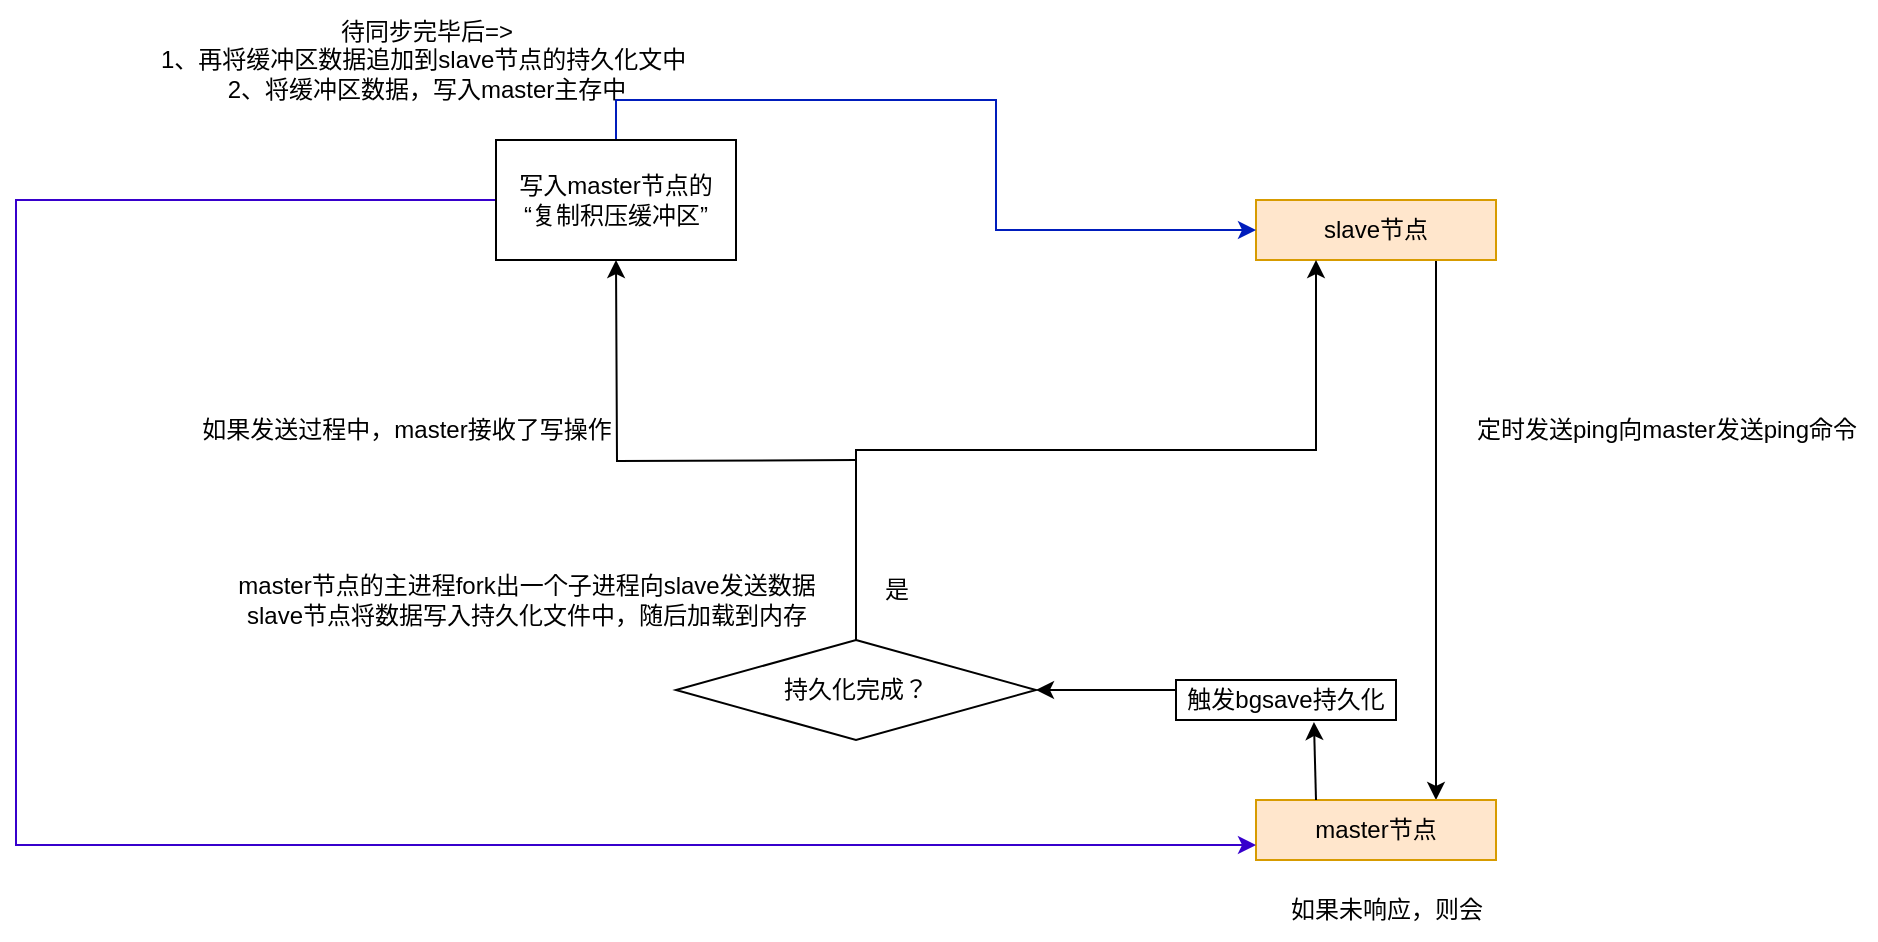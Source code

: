 <mxfile version="22.0.6" type="github">
  <diagram name="第 1 页" id="InC7F5kwpcaetfhoXfsr">
    <mxGraphModel dx="1563" dy="513" grid="1" gridSize="10" guides="1" tooltips="1" connect="1" arrows="1" fold="1" page="1" pageScale="1" pageWidth="827" pageHeight="1169" math="0" shadow="0">
      <root>
        <mxCell id="0" />
        <mxCell id="1" parent="0" />
        <mxCell id="lrW4jDTgQNn0qahZzyx1-30" style="edgeStyle=orthogonalEdgeStyle;rounded=0;orthogonalLoop=1;jettySize=auto;html=1;exitX=0.75;exitY=1;exitDx=0;exitDy=0;entryX=0.75;entryY=0;entryDx=0;entryDy=0;" edge="1" parent="1" source="lrW4jDTgQNn0qahZzyx1-2" target="lrW4jDTgQNn0qahZzyx1-7">
          <mxGeometry relative="1" as="geometry" />
        </mxCell>
        <mxCell id="lrW4jDTgQNn0qahZzyx1-2" value="slave节点" style="whiteSpace=wrap;html=1;rounded=0;fillColor=#ffe6cc;strokeColor=#d79b00;" vertex="1" parent="1">
          <mxGeometry x="120" y="180" width="120" height="30" as="geometry" />
        </mxCell>
        <mxCell id="lrW4jDTgQNn0qahZzyx1-7" value="master节点" style="whiteSpace=wrap;html=1;rounded=0;fillColor=#ffe6cc;strokeColor=#d79b00;" vertex="1" parent="1">
          <mxGeometry x="120" y="480" width="120" height="30" as="geometry" />
        </mxCell>
        <mxCell id="lrW4jDTgQNn0qahZzyx1-10" value="定时发送ping向master发送ping命令" style="text;html=1;align=center;verticalAlign=middle;resizable=0;points=[];autosize=1;strokeColor=none;fillColor=none;rounded=0;" vertex="1" parent="1">
          <mxGeometry x="220" y="280" width="210" height="30" as="geometry" />
        </mxCell>
        <mxCell id="lrW4jDTgQNn0qahZzyx1-15" value="如果未响应，则会" style="text;html=1;align=center;verticalAlign=middle;resizable=0;points=[];autosize=1;strokeColor=none;fillColor=none;rounded=0;" vertex="1" parent="1">
          <mxGeometry x="125" y="520" width="120" height="30" as="geometry" />
        </mxCell>
        <mxCell id="lrW4jDTgQNn0qahZzyx1-21" style="edgeStyle=orthogonalEdgeStyle;rounded=0;orthogonalLoop=1;jettySize=auto;html=1;entryX=0.5;entryY=1;entryDx=0;entryDy=0;" edge="1" parent="1">
          <mxGeometry relative="1" as="geometry">
            <mxPoint x="-200" y="210" as="targetPoint" />
            <mxPoint x="-80" y="310" as="sourcePoint" />
          </mxGeometry>
        </mxCell>
        <mxCell id="lrW4jDTgQNn0qahZzyx1-23" style="edgeStyle=orthogonalEdgeStyle;rounded=0;orthogonalLoop=1;jettySize=auto;html=1;exitX=0.5;exitY=0;exitDx=0;exitDy=0;entryX=0;entryY=0.5;entryDx=0;entryDy=0;fillColor=#0050ef;strokeColor=#001DBC;" edge="1" parent="1" source="lrW4jDTgQNn0qahZzyx1-22" target="lrW4jDTgQNn0qahZzyx1-2">
          <mxGeometry relative="1" as="geometry" />
        </mxCell>
        <mxCell id="lrW4jDTgQNn0qahZzyx1-51" style="orthogonalLoop=1;jettySize=auto;html=1;exitX=0;exitY=0.5;exitDx=0;exitDy=0;entryX=0;entryY=0.75;entryDx=0;entryDy=0;edgeStyle=orthogonalEdgeStyle;rounded=0;fillColor=#6a00ff;strokeColor=#3700CC;" edge="1" parent="1" source="lrW4jDTgQNn0qahZzyx1-22" target="lrW4jDTgQNn0qahZzyx1-7">
          <mxGeometry relative="1" as="geometry">
            <Array as="points">
              <mxPoint x="-500" y="180" />
              <mxPoint x="-500" y="503" />
            </Array>
          </mxGeometry>
        </mxCell>
        <mxCell id="lrW4jDTgQNn0qahZzyx1-22" value="写入master节点的&lt;br&gt;“复制积压缓冲区”" style="rounded=0;whiteSpace=wrap;html=1;" vertex="1" parent="1">
          <mxGeometry x="-260" y="150" width="120" height="60" as="geometry" />
        </mxCell>
        <mxCell id="lrW4jDTgQNn0qahZzyx1-24" value="待同步完毕后=&amp;gt;&lt;br&gt;1、再将缓冲区数据追加到slave节点的持久化文中&amp;nbsp;&lt;br&gt;2、将缓冲区数据，写入master主存中" style="text;html=1;align=center;verticalAlign=middle;resizable=0;points=[];autosize=1;rounded=0;" vertex="1" parent="1">
          <mxGeometry x="-440" y="80" width="290" height="60" as="geometry" />
        </mxCell>
        <mxCell id="lrW4jDTgQNn0qahZzyx1-38" style="edgeStyle=none;orthogonalLoop=1;jettySize=auto;html=1;exitX=0;exitY=0.25;exitDx=0;exitDy=0;entryX=1;entryY=0.5;entryDx=0;entryDy=0;rounded=0;" edge="1" parent="1" source="lrW4jDTgQNn0qahZzyx1-31" target="lrW4jDTgQNn0qahZzyx1-39">
          <mxGeometry relative="1" as="geometry">
            <mxPoint x="10" y="425" as="targetPoint" />
          </mxGeometry>
        </mxCell>
        <mxCell id="lrW4jDTgQNn0qahZzyx1-31" value="触发bgsave持久化" style="whiteSpace=wrap;html=1;rounded=0;" vertex="1" parent="1">
          <mxGeometry x="80" y="420" width="110" height="20" as="geometry" />
        </mxCell>
        <mxCell id="lrW4jDTgQNn0qahZzyx1-37" style="edgeStyle=none;orthogonalLoop=1;jettySize=auto;html=1;exitX=0.25;exitY=0;exitDx=0;exitDy=0;entryX=0.627;entryY=1.05;entryDx=0;entryDy=0;entryPerimeter=0;rounded=0;" edge="1" parent="1" source="lrW4jDTgQNn0qahZzyx1-7" target="lrW4jDTgQNn0qahZzyx1-31">
          <mxGeometry relative="1" as="geometry" />
        </mxCell>
        <mxCell id="lrW4jDTgQNn0qahZzyx1-41" style="edgeStyle=orthogonalEdgeStyle;orthogonalLoop=1;jettySize=auto;html=1;exitX=0.5;exitY=0;exitDx=0;exitDy=0;entryX=0.25;entryY=1;entryDx=0;entryDy=0;rounded=0;" edge="1" parent="1" source="lrW4jDTgQNn0qahZzyx1-39" target="lrW4jDTgQNn0qahZzyx1-2">
          <mxGeometry relative="1" as="geometry" />
        </mxCell>
        <mxCell id="lrW4jDTgQNn0qahZzyx1-39" value="持久化完成？" style="rhombus;whiteSpace=wrap;html=1;rounded=0;" vertex="1" parent="1">
          <mxGeometry x="-170" y="400" width="180" height="50" as="geometry" />
        </mxCell>
        <mxCell id="lrW4jDTgQNn0qahZzyx1-42" value="master节点的主进程fork出一个子进程向slave发送数据&lt;br style=&quot;border-color: var(--border-color);&quot;&gt;slave节点将数据写入持久化文件中，随后加载到内存" style="text;html=1;align=center;verticalAlign=middle;resizable=0;points=[];autosize=1;strokeColor=none;fillColor=none;rounded=0;" vertex="1" parent="1">
          <mxGeometry x="-400" y="360" width="310" height="40" as="geometry" />
        </mxCell>
        <mxCell id="lrW4jDTgQNn0qahZzyx1-43" value="是" style="text;html=1;align=center;verticalAlign=middle;resizable=0;points=[];autosize=1;strokeColor=none;fillColor=none;rounded=0;" vertex="1" parent="1">
          <mxGeometry x="-80" y="360" width="40" height="30" as="geometry" />
        </mxCell>
        <mxCell id="lrW4jDTgQNn0qahZzyx1-44" value="如果发送过程中，master接收了写操作" style="text;html=1;align=center;verticalAlign=middle;resizable=0;points=[];autosize=1;strokeColor=none;fillColor=none;rounded=0;" vertex="1" parent="1">
          <mxGeometry x="-420" y="280" width="230" height="30" as="geometry" />
        </mxCell>
        <mxCell id="lrW4jDTgQNn0qahZzyx1-45" value="&lt;span style=&quot;padding: 0px; margin: 0px; border: 0px; font-variant-numeric: inherit; font-variant-east-asian: inherit; font-variant-alternates: inherit; font-variant-position: inherit; font-stretch: inherit; font-size: 10px; line-height: inherit; font-family: SFUIText, PingFangSC-Regular, &amp;quot;Helvetica Neue&amp;quot;, Helvetica, Arial, sans-serif; font-optical-sizing: inherit; font-kerning: inherit; font-feature-settings: inherit; font-variation-settings: inherit; vertical-align: baseline; color: transparent; position: absolute; cursor: text; transform-origin: 0% 0%; top: 0px; height: 100px; width: 714.375px; text-align: start; background-color: rgb(255, 255, 255);&quot; id=&quot;page707R_mcid29&quot; class=&quot;markedContent&quot;&gt;&lt;span style=&quot;padding: 0px; margin: 0px; border: 0px; font-style: inherit; font-variant: inherit; font-weight: inherit; font-stretch: inherit; font-size: calc(var(--scale-factor)*10.56px); line-height: inherit; font-family: sans-serif; font-optical-sizing: inherit; font-kerning: inherit; font-feature-settings: inherit; font-variation-settings: inherit; vertical-align: baseline; position: absolute; cursor: text; transform-origin: 0% 0%; height: 100px; width: 714.375px; left: calc(var(--scale-factor)*249.05px); top: calc(var(--scale-factor)*127.81px);&quot; dir=&quot;ltr&quot; role=&quot;presentation&quot;&gt;&lt;br&gt;&lt;/span&gt;&lt;/span&gt;" style="text;html=1;align=center;verticalAlign=middle;resizable=0;points=[];autosize=1;strokeColor=none;fillColor=none;rounded=0;" vertex="1" parent="1">
          <mxGeometry x="300" y="328" width="20" height="10" as="geometry" />
        </mxCell>
      </root>
    </mxGraphModel>
  </diagram>
</mxfile>
